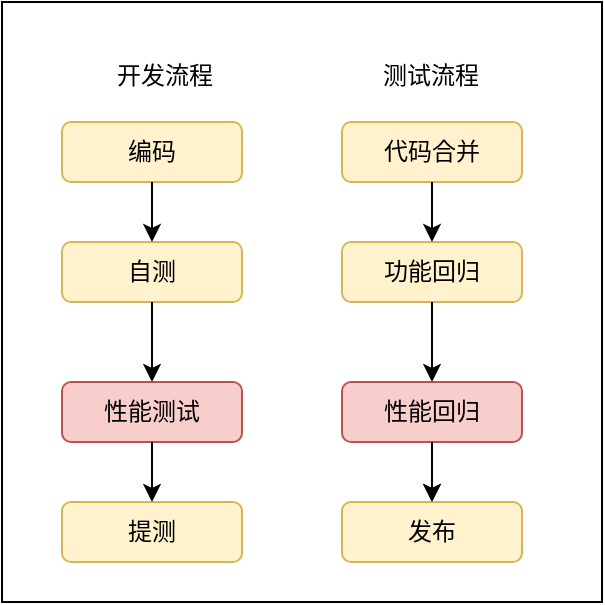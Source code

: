 <mxfile version="14.4.2" type="github">
  <diagram id="vnphmb0BE039qTmoGR_W" name="Page-1">
    <mxGraphModel dx="1091" dy="809" grid="1" gridSize="10" guides="1" tooltips="1" connect="1" arrows="1" fold="1" page="1" pageScale="1" pageWidth="827" pageHeight="1169" math="0" shadow="0">
      <root>
        <mxCell id="0" />
        <mxCell id="1" parent="0" />
        <mxCell id="ChLC7CE6ujydzOTBXrtA-34" value="" style="rounded=0;whiteSpace=wrap;html=1;" vertex="1" parent="1">
          <mxGeometry x="110" y="120" width="300" height="300" as="geometry" />
        </mxCell>
        <mxCell id="ChLC7CE6ujydzOTBXrtA-1" value="编码" style="rounded=1;whiteSpace=wrap;html=1;fillColor=#fff2cc;strokeColor=#d6b656;" vertex="1" parent="1">
          <mxGeometry x="140" y="180" width="90" height="30" as="geometry" />
        </mxCell>
        <mxCell id="ChLC7CE6ujydzOTBXrtA-2" value="自测" style="rounded=1;whiteSpace=wrap;html=1;fillColor=#fff2cc;strokeColor=#d6b656;" vertex="1" parent="1">
          <mxGeometry x="140" y="240" width="90" height="30" as="geometry" />
        </mxCell>
        <mxCell id="ChLC7CE6ujydzOTBXrtA-3" value="性能测试" style="rounded=1;whiteSpace=wrap;html=1;fillColor=#f8cecc;strokeColor=#b85450;" vertex="1" parent="1">
          <mxGeometry x="140" y="310" width="90" height="30" as="geometry" />
        </mxCell>
        <mxCell id="ChLC7CE6ujydzOTBXrtA-4" value="提测" style="rounded=1;whiteSpace=wrap;html=1;fillColor=#fff2cc;strokeColor=#d6b656;" vertex="1" parent="1">
          <mxGeometry x="140" y="370" width="90" height="30" as="geometry" />
        </mxCell>
        <mxCell id="ChLC7CE6ujydzOTBXrtA-7" value="" style="endArrow=classic;html=1;exitX=0.5;exitY=1;exitDx=0;exitDy=0;entryX=0.5;entryY=0;entryDx=0;entryDy=0;" edge="1" parent="1" source="ChLC7CE6ujydzOTBXrtA-1" target="ChLC7CE6ujydzOTBXrtA-2">
          <mxGeometry width="50" height="50" relative="1" as="geometry">
            <mxPoint x="250" y="290" as="sourcePoint" />
            <mxPoint x="300" y="240" as="targetPoint" />
          </mxGeometry>
        </mxCell>
        <mxCell id="ChLC7CE6ujydzOTBXrtA-8" value="" style="endArrow=classic;html=1;exitX=0.5;exitY=1;exitDx=0;exitDy=0;entryX=0.5;entryY=0;entryDx=0;entryDy=0;" edge="1" parent="1" source="ChLC7CE6ujydzOTBXrtA-2" target="ChLC7CE6ujydzOTBXrtA-3">
          <mxGeometry width="50" height="50" relative="1" as="geometry">
            <mxPoint x="240" y="205" as="sourcePoint" />
            <mxPoint x="280" y="205" as="targetPoint" />
          </mxGeometry>
        </mxCell>
        <mxCell id="ChLC7CE6ujydzOTBXrtA-9" value="" style="endArrow=classic;html=1;exitX=0.5;exitY=1;exitDx=0;exitDy=0;entryX=0.5;entryY=0;entryDx=0;entryDy=0;" edge="1" parent="1" source="ChLC7CE6ujydzOTBXrtA-3" target="ChLC7CE6ujydzOTBXrtA-4">
          <mxGeometry width="50" height="50" relative="1" as="geometry">
            <mxPoint x="370" y="205" as="sourcePoint" />
            <mxPoint x="410" y="205" as="targetPoint" />
          </mxGeometry>
        </mxCell>
        <mxCell id="ChLC7CE6ujydzOTBXrtA-26" value="代码合并" style="rounded=1;whiteSpace=wrap;html=1;fillColor=#fff2cc;strokeColor=#d6b656;" vertex="1" parent="1">
          <mxGeometry x="280" y="180" width="90" height="30" as="geometry" />
        </mxCell>
        <mxCell id="ChLC7CE6ujydzOTBXrtA-27" value="功能回归" style="rounded=1;whiteSpace=wrap;html=1;fillColor=#fff2cc;strokeColor=#d6b656;" vertex="1" parent="1">
          <mxGeometry x="280" y="240" width="90" height="30" as="geometry" />
        </mxCell>
        <mxCell id="ChLC7CE6ujydzOTBXrtA-33" value="" style="edgeStyle=orthogonalEdgeStyle;rounded=0;orthogonalLoop=1;jettySize=auto;html=1;" edge="1" parent="1" source="ChLC7CE6ujydzOTBXrtA-28" target="ChLC7CE6ujydzOTBXrtA-29">
          <mxGeometry relative="1" as="geometry" />
        </mxCell>
        <mxCell id="ChLC7CE6ujydzOTBXrtA-28" value="性能回归" style="rounded=1;whiteSpace=wrap;html=1;fillColor=#f8cecc;strokeColor=#b85450;" vertex="1" parent="1">
          <mxGeometry x="280" y="310" width="90" height="30" as="geometry" />
        </mxCell>
        <mxCell id="ChLC7CE6ujydzOTBXrtA-29" value="发布" style="rounded=1;whiteSpace=wrap;html=1;fillColor=#fff2cc;strokeColor=#d6b656;" vertex="1" parent="1">
          <mxGeometry x="280" y="370" width="90" height="30" as="geometry" />
        </mxCell>
        <mxCell id="ChLC7CE6ujydzOTBXrtA-30" value="" style="endArrow=classic;html=1;exitX=0.5;exitY=1;exitDx=0;exitDy=0;entryX=0.5;entryY=0;entryDx=0;entryDy=0;" edge="1" parent="1" source="ChLC7CE6ujydzOTBXrtA-26" target="ChLC7CE6ujydzOTBXrtA-27">
          <mxGeometry width="50" height="50" relative="1" as="geometry">
            <mxPoint x="390" y="290" as="sourcePoint" />
            <mxPoint x="440" y="240" as="targetPoint" />
          </mxGeometry>
        </mxCell>
        <mxCell id="ChLC7CE6ujydzOTBXrtA-31" value="" style="endArrow=classic;html=1;exitX=0.5;exitY=1;exitDx=0;exitDy=0;entryX=0.5;entryY=0;entryDx=0;entryDy=0;" edge="1" parent="1" source="ChLC7CE6ujydzOTBXrtA-27" target="ChLC7CE6ujydzOTBXrtA-28">
          <mxGeometry width="50" height="50" relative="1" as="geometry">
            <mxPoint x="380" y="205" as="sourcePoint" />
            <mxPoint x="420" y="205" as="targetPoint" />
          </mxGeometry>
        </mxCell>
        <mxCell id="ChLC7CE6ujydzOTBXrtA-32" value="" style="endArrow=classic;html=1;exitX=0.5;exitY=1;exitDx=0;exitDy=0;entryX=0.5;entryY=0;entryDx=0;entryDy=0;" edge="1" parent="1" source="ChLC7CE6ujydzOTBXrtA-28" target="ChLC7CE6ujydzOTBXrtA-29">
          <mxGeometry width="50" height="50" relative="1" as="geometry">
            <mxPoint x="510" y="205" as="sourcePoint" />
            <mxPoint x="550" y="205" as="targetPoint" />
          </mxGeometry>
        </mxCell>
        <mxCell id="ChLC7CE6ujydzOTBXrtA-35" value="开发流程" style="text;html=1;strokeColor=none;fillColor=none;align=center;verticalAlign=middle;whiteSpace=wrap;rounded=0;" vertex="1" parent="1">
          <mxGeometry x="164" y="147" width="55" height="20" as="geometry" />
        </mxCell>
        <mxCell id="ChLC7CE6ujydzOTBXrtA-36" value="测试流程" style="text;html=1;strokeColor=none;fillColor=none;align=center;verticalAlign=middle;whiteSpace=wrap;rounded=0;" vertex="1" parent="1">
          <mxGeometry x="296.5" y="147" width="55" height="20" as="geometry" />
        </mxCell>
      </root>
    </mxGraphModel>
  </diagram>
</mxfile>
